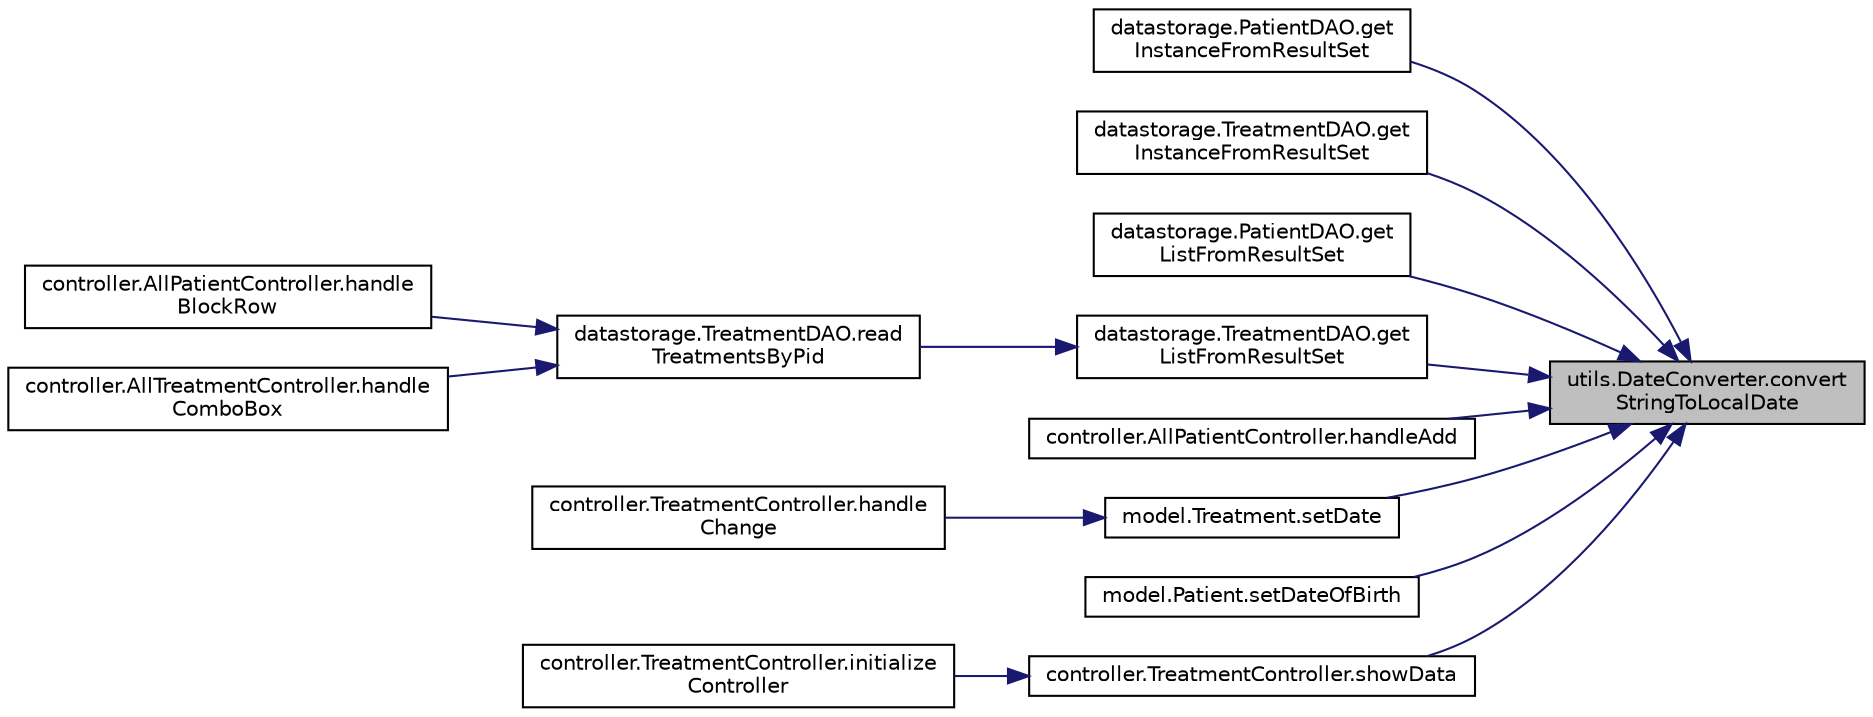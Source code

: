 digraph "utils.DateConverter.convertStringToLocalDate"
{
 // LATEX_PDF_SIZE
  edge [fontname="Helvetica",fontsize="10",labelfontname="Helvetica",labelfontsize="10"];
  node [fontname="Helvetica",fontsize="10",shape=record];
  rankdir="RL";
  Node1 [label="utils.DateConverter.convert\lStringToLocalDate",height=0.2,width=0.4,color="black", fillcolor="grey75", style="filled", fontcolor="black",tooltip=" "];
  Node1 -> Node2 [dir="back",color="midnightblue",fontsize="10",style="solid",fontname="Helvetica"];
  Node2 [label="datastorage.PatientDAO.get\lInstanceFromResultSet",height=0.2,width=0.4,color="black", fillcolor="white", style="filled",URL="$d9/ddf/classdatastorage_1_1PatientDAO.html#a1546fae0e2b7de05b40d2d521f279627",tooltip="maps a ResultSet to a Patient"];
  Node1 -> Node3 [dir="back",color="midnightblue",fontsize="10",style="solid",fontname="Helvetica"];
  Node3 [label="datastorage.TreatmentDAO.get\lInstanceFromResultSet",height=0.2,width=0.4,color="black", fillcolor="white", style="filled",URL="$d2/d80/classdatastorage_1_1TreatmentDAO.html#ad899c0ca759091a90583040117e2c3a6",tooltip="maps a ResultSet to a Treatment"];
  Node1 -> Node4 [dir="back",color="midnightblue",fontsize="10",style="solid",fontname="Helvetica"];
  Node4 [label="datastorage.PatientDAO.get\lListFromResultSet",height=0.2,width=0.4,color="black", fillcolor="white", style="filled",URL="$d9/ddf/classdatastorage_1_1PatientDAO.html#a772a3a9825873e297579b32b9f2613c2",tooltip="maps a ResultSet to a Patient-List"];
  Node1 -> Node5 [dir="back",color="midnightblue",fontsize="10",style="solid",fontname="Helvetica"];
  Node5 [label="datastorage.TreatmentDAO.get\lListFromResultSet",height=0.2,width=0.4,color="black", fillcolor="white", style="filled",URL="$d2/d80/classdatastorage_1_1TreatmentDAO.html#a28f1b34ed22236e03887a08f2ca59363",tooltip="maps a ResultSet to a Treatment-List"];
  Node5 -> Node6 [dir="back",color="midnightblue",fontsize="10",style="solid",fontname="Helvetica"];
  Node6 [label="datastorage.TreatmentDAO.read\lTreatmentsByPid",height=0.2,width=0.4,color="black", fillcolor="white", style="filled",URL="$d2/d80/classdatastorage_1_1TreatmentDAO.html#a0e7792b40f6d0abd3fe66e48fec632d5",tooltip="calls getReadAllTreatmentsOfOnePatientByPid method, with given pid"];
  Node6 -> Node7 [dir="back",color="midnightblue",fontsize="10",style="solid",fontname="Helvetica"];
  Node7 [label="controller.AllPatientController.handle\lBlockRow",height=0.2,width=0.4,color="black", fillcolor="white", style="filled",URL="$d0/dbc/classcontroller_1_1AllPatientController.html#a664a386556084bef9ba4894f02c96a9a",tooltip="handles a block-click-event."];
  Node6 -> Node8 [dir="back",color="midnightblue",fontsize="10",style="solid",fontname="Helvetica"];
  Node8 [label="controller.AllTreatmentController.handle\lComboBox",height=0.2,width=0.4,color="black", fillcolor="white", style="filled",URL="$d3/d3f/classcontroller_1_1AllTreatmentController.html#a5c90fdc050b57ba044aa0d78ea68275d",tooltip="handles which treatments will be shown according to the selected patient"];
  Node1 -> Node9 [dir="back",color="midnightblue",fontsize="10",style="solid",fontname="Helvetica"];
  Node9 [label="controller.AllPatientController.handleAdd",height=0.2,width=0.4,color="black", fillcolor="white", style="filled",URL="$d0/dbc/classcontroller_1_1AllPatientController.html#a788ab9d8748e03242ccf070c4ae2b99c",tooltip="handles a add-click-event."];
  Node1 -> Node10 [dir="back",color="midnightblue",fontsize="10",style="solid",fontname="Helvetica"];
  Node10 [label="model.Treatment.setDate",height=0.2,width=0.4,color="black", fillcolor="white", style="filled",URL="$dc/de5/classmodel_1_1Treatment.html#ad9a1ca25154c53c70802df3517fa6cf2",tooltip="convert given param to a localDate and store as new date"];
  Node10 -> Node11 [dir="back",color="midnightblue",fontsize="10",style="solid",fontname="Helvetica"];
  Node11 [label="controller.TreatmentController.handle\lChange",height=0.2,width=0.4,color="black", fillcolor="white", style="filled",URL="$d3/da8/classcontroller_1_1TreatmentController.html#a7f8e8d48b027c91abdb4befce81086e5",tooltip="handle changes made in the treatment fields, calls the doUpdate method, calls the readAllAndShowInTab..."];
  Node1 -> Node12 [dir="back",color="midnightblue",fontsize="10",style="solid",fontname="Helvetica"];
  Node12 [label="model.Patient.setDateOfBirth",height=0.2,width=0.4,color="black", fillcolor="white", style="filled",URL="$d7/d80/classmodel_1_1Patient.html#aa49698209c6abb19a2bb2ef0d280fd37",tooltip="convert given param to a localDate and store as new birthOfDate"];
  Node1 -> Node13 [dir="back",color="midnightblue",fontsize="10",style="solid",fontname="Helvetica"];
  Node13 [label="controller.TreatmentController.showData",height=0.2,width=0.4,color="black", fillcolor="white", style="filled",URL="$d3/da8/classcontroller_1_1TreatmentController.html#a8c1d89f665772981480a87c475591426",tooltip="displays full name of the patient and caregiver and full data of the treatment"];
  Node13 -> Node14 [dir="back",color="midnightblue",fontsize="10",style="solid",fontname="Helvetica"];
  Node14 [label="controller.TreatmentController.initialize\lController",height=0.2,width=0.4,color="black", fillcolor="white", style="filled",URL="$d3/da8/classcontroller_1_1TreatmentController.html#a14be0c5a3f94f6cbdf40a69a4f06d62a",tooltip="Initializes the corresponding fields."];
}
